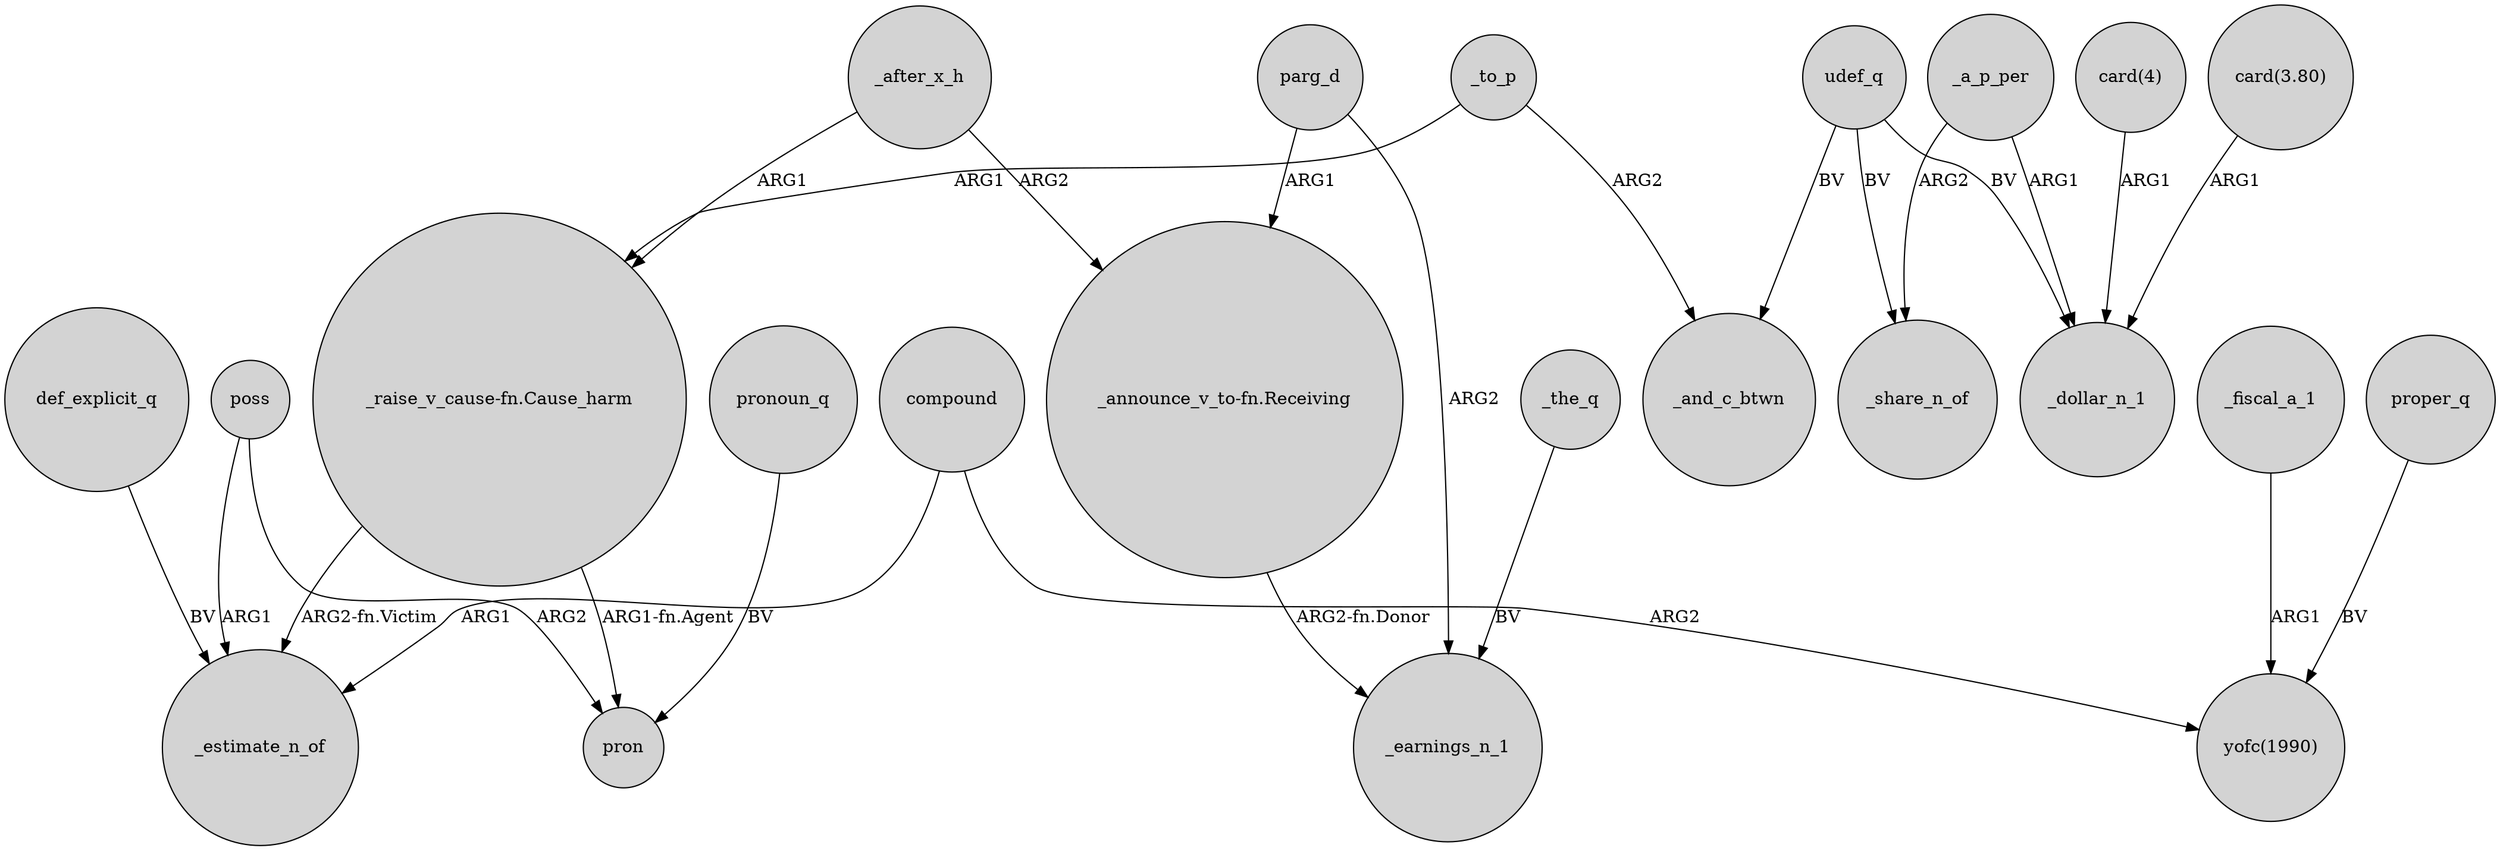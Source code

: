 digraph {
	node [shape=circle style=filled]
	def_explicit_q -> _estimate_n_of [label=BV]
	"_raise_v_cause-fn.Cause_harm" -> pron [label="ARG1-fn.Agent"]
	_fiscal_a_1 -> "yofc(1990)" [label=ARG1]
	poss -> _estimate_n_of [label=ARG1]
	udef_q -> _and_c_btwn [label=BV]
	"card(4)" -> _dollar_n_1 [label=ARG1]
	"card(3.80)" -> _dollar_n_1 [label=ARG1]
	compound -> "yofc(1990)" [label=ARG2]
	pronoun_q -> pron [label=BV]
	"_raise_v_cause-fn.Cause_harm" -> _estimate_n_of [label="ARG2-fn.Victim"]
	poss -> pron [label=ARG2]
	_a_p_per -> _share_n_of [label=ARG2]
	udef_q -> _share_n_of [label=BV]
	udef_q -> _dollar_n_1 [label=BV]
	proper_q -> "yofc(1990)" [label=BV]
	compound -> _estimate_n_of [label=ARG1]
	_a_p_per -> _dollar_n_1 [label=ARG1]
	_after_x_h -> "_raise_v_cause-fn.Cause_harm" [label=ARG1]
	_after_x_h -> "_announce_v_to-fn.Receiving" [label=ARG2]
	_to_p -> "_raise_v_cause-fn.Cause_harm" [label=ARG1]
	parg_d -> "_announce_v_to-fn.Receiving" [label=ARG1]
	_the_q -> _earnings_n_1 [label=BV]
	_to_p -> _and_c_btwn [label=ARG2]
	"_announce_v_to-fn.Receiving" -> _earnings_n_1 [label="ARG2-fn.Donor"]
	parg_d -> _earnings_n_1 [label=ARG2]
}
